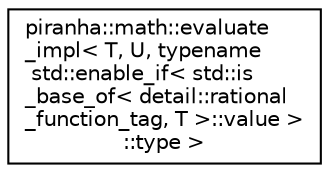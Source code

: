 digraph "Graphical Class Hierarchy"
{
  edge [fontname="Helvetica",fontsize="10",labelfontname="Helvetica",labelfontsize="10"];
  node [fontname="Helvetica",fontsize="10",shape=record];
  rankdir="LR";
  Node0 [label="piranha::math::evaluate\l_impl\< T, U, typename\l std::enable_if\< std::is\l_base_of\< detail::rational\l_function_tag, T \>::value \>\l::type \>",height=0.2,width=0.4,color="black", fillcolor="white", style="filled",URL="$structpiranha_1_1math_1_1evaluate__impl_3_01_t_00_01_u_00_01typename_01std_1_1enable__if_3_01stdc8d4ad757f5ea104caf0ecb16bc7266b.html",tooltip="Specialisation of the piranha::math::evaluate() functor for piranha::rational_function. "];
}
